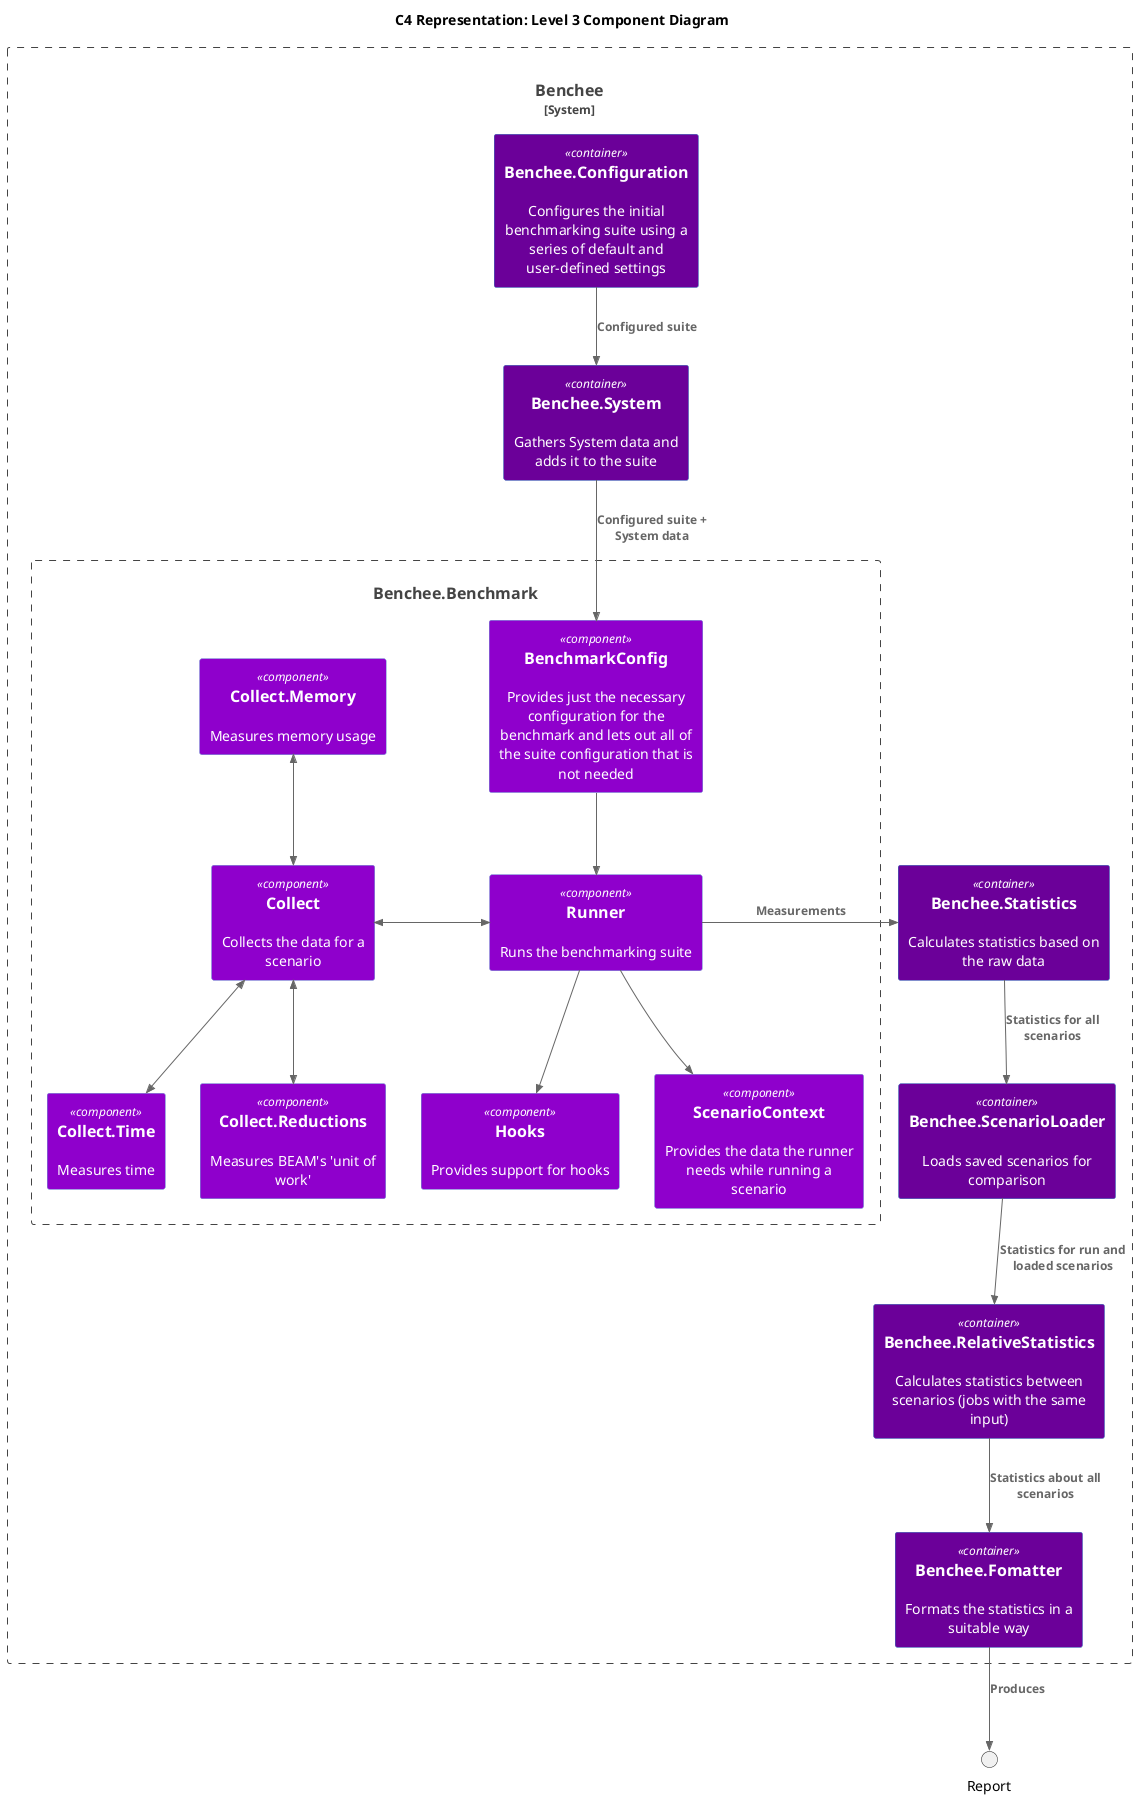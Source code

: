 @startuml component
!include <C4/C4_Container>
!include <C4/C4_Component>

<style>
.container {
    BackGroundColor:   #6b0099;
  }

.component {
  BackGroundColor:  #8f00cc;
  FontColor: White;
}

</style>

title C4 Representation: Level 3 Component Diagram

System_Boundary(Benchee, "Benchee", "A microbenchmarking tool for Elixir") {
    Container(Config, "Benchee.Configuration", "", "Configures the initial benchmarking suite using a series of default and user-defined settings")
    Container(System, "Benchee.System", "", "Gathers System data and adds it to the suite")
    Boundary(Benchmark, "Benchee.Benchmark", "", "Defines and runs the functions to be benchmarked, collecting raw data") {
        Component(BenchmarkConfig, "BenchmarkConfig", "", "Provides just the necessary configuration for the benchmark and lets out all of the suite configuration that is not needed")

        Component(Hooks, "Hooks", "", "Provides support for hooks")

        Component(ScenarioContext, "ScenarioContext", "", "Provides the data the runner needs while running a scenario")

        Component(Runner, "Runner", "", "Runs the benchmarking suite")

        Component(Collect, "Collect", "", "Collects the data for a scenario")
        Component(Memory, "Collect.Memory", "", "Measures memory usage")
        Component(Time, "Collect.Time", "", "Measures time")
        Component(Reductions, "Collect.Reductions", "", "Measures BEAM's 'unit of work'")
    }
    Container(Statistics, "Benchee.Statistics", "", "Calculates statistics based on the raw data")
    Container(RelativeStatistics, "Benchee.RelativeStatistics", "", "Calculates statistics between scenarios (jobs with the same input)")
    Container(ScenarioLoader, "Benchee.ScenarioLoader", "", "Loads saved scenarios for comparison")
    Container(Output, "Benchee.Fomatter", "", "Formats the statistics in a suitable way")
}

Rel(Config, System, "Configured suite")

Rel(System, BenchmarkConfig, "Configured suite + System data")

Rel(BenchmarkConfig, Runner, "")
Rel(Runner, Hooks, "")
Rel(Runner, ScenarioContext, "")
BiRel_L(Runner, Collect, "")

BiRel_D(Collect, Time, "")
BiRel_U(Collect, Memory, "")
BiRel(Collect, Reductions, "")

Rel_R(Runner, Statistics, "Measurements")
Rel(Statistics, ScenarioLoader, "Statistics for all scenarios")
Rel(ScenarioLoader, RelativeStatistics, "Statistics for run and loaded scenarios")
Rel(RelativeStatistics, Output, "Statistics about all scenarios")

Rel(Output, Report, "Produces")
@enduml
